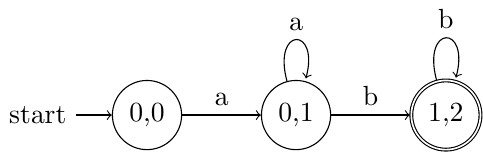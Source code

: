 \documentclass[tikz]{standalone}
\usetikzlibrary{arrows, automata, calc, positioning}
\newcommand{\emptystring}{\ensuremath{\varepsilon}}
\begin{document}
\begin{tikzpicture}
    \node[state, initial] (0) at (0,0) {0,0};
    \node[state] (1) [right=of 0] {0,1};
    \node[state, accepting] (2) [right=of 1] {1,2};

    \path[->]
        (0) edge node [above] {a} (1)
        (1) edge [loop above] node [above] {a} (1)
        (1) edge node [above] {b} (2)
        (2) edge [loop above] node [above] {b} (2);
\end{tikzpicture}
\end{document}
